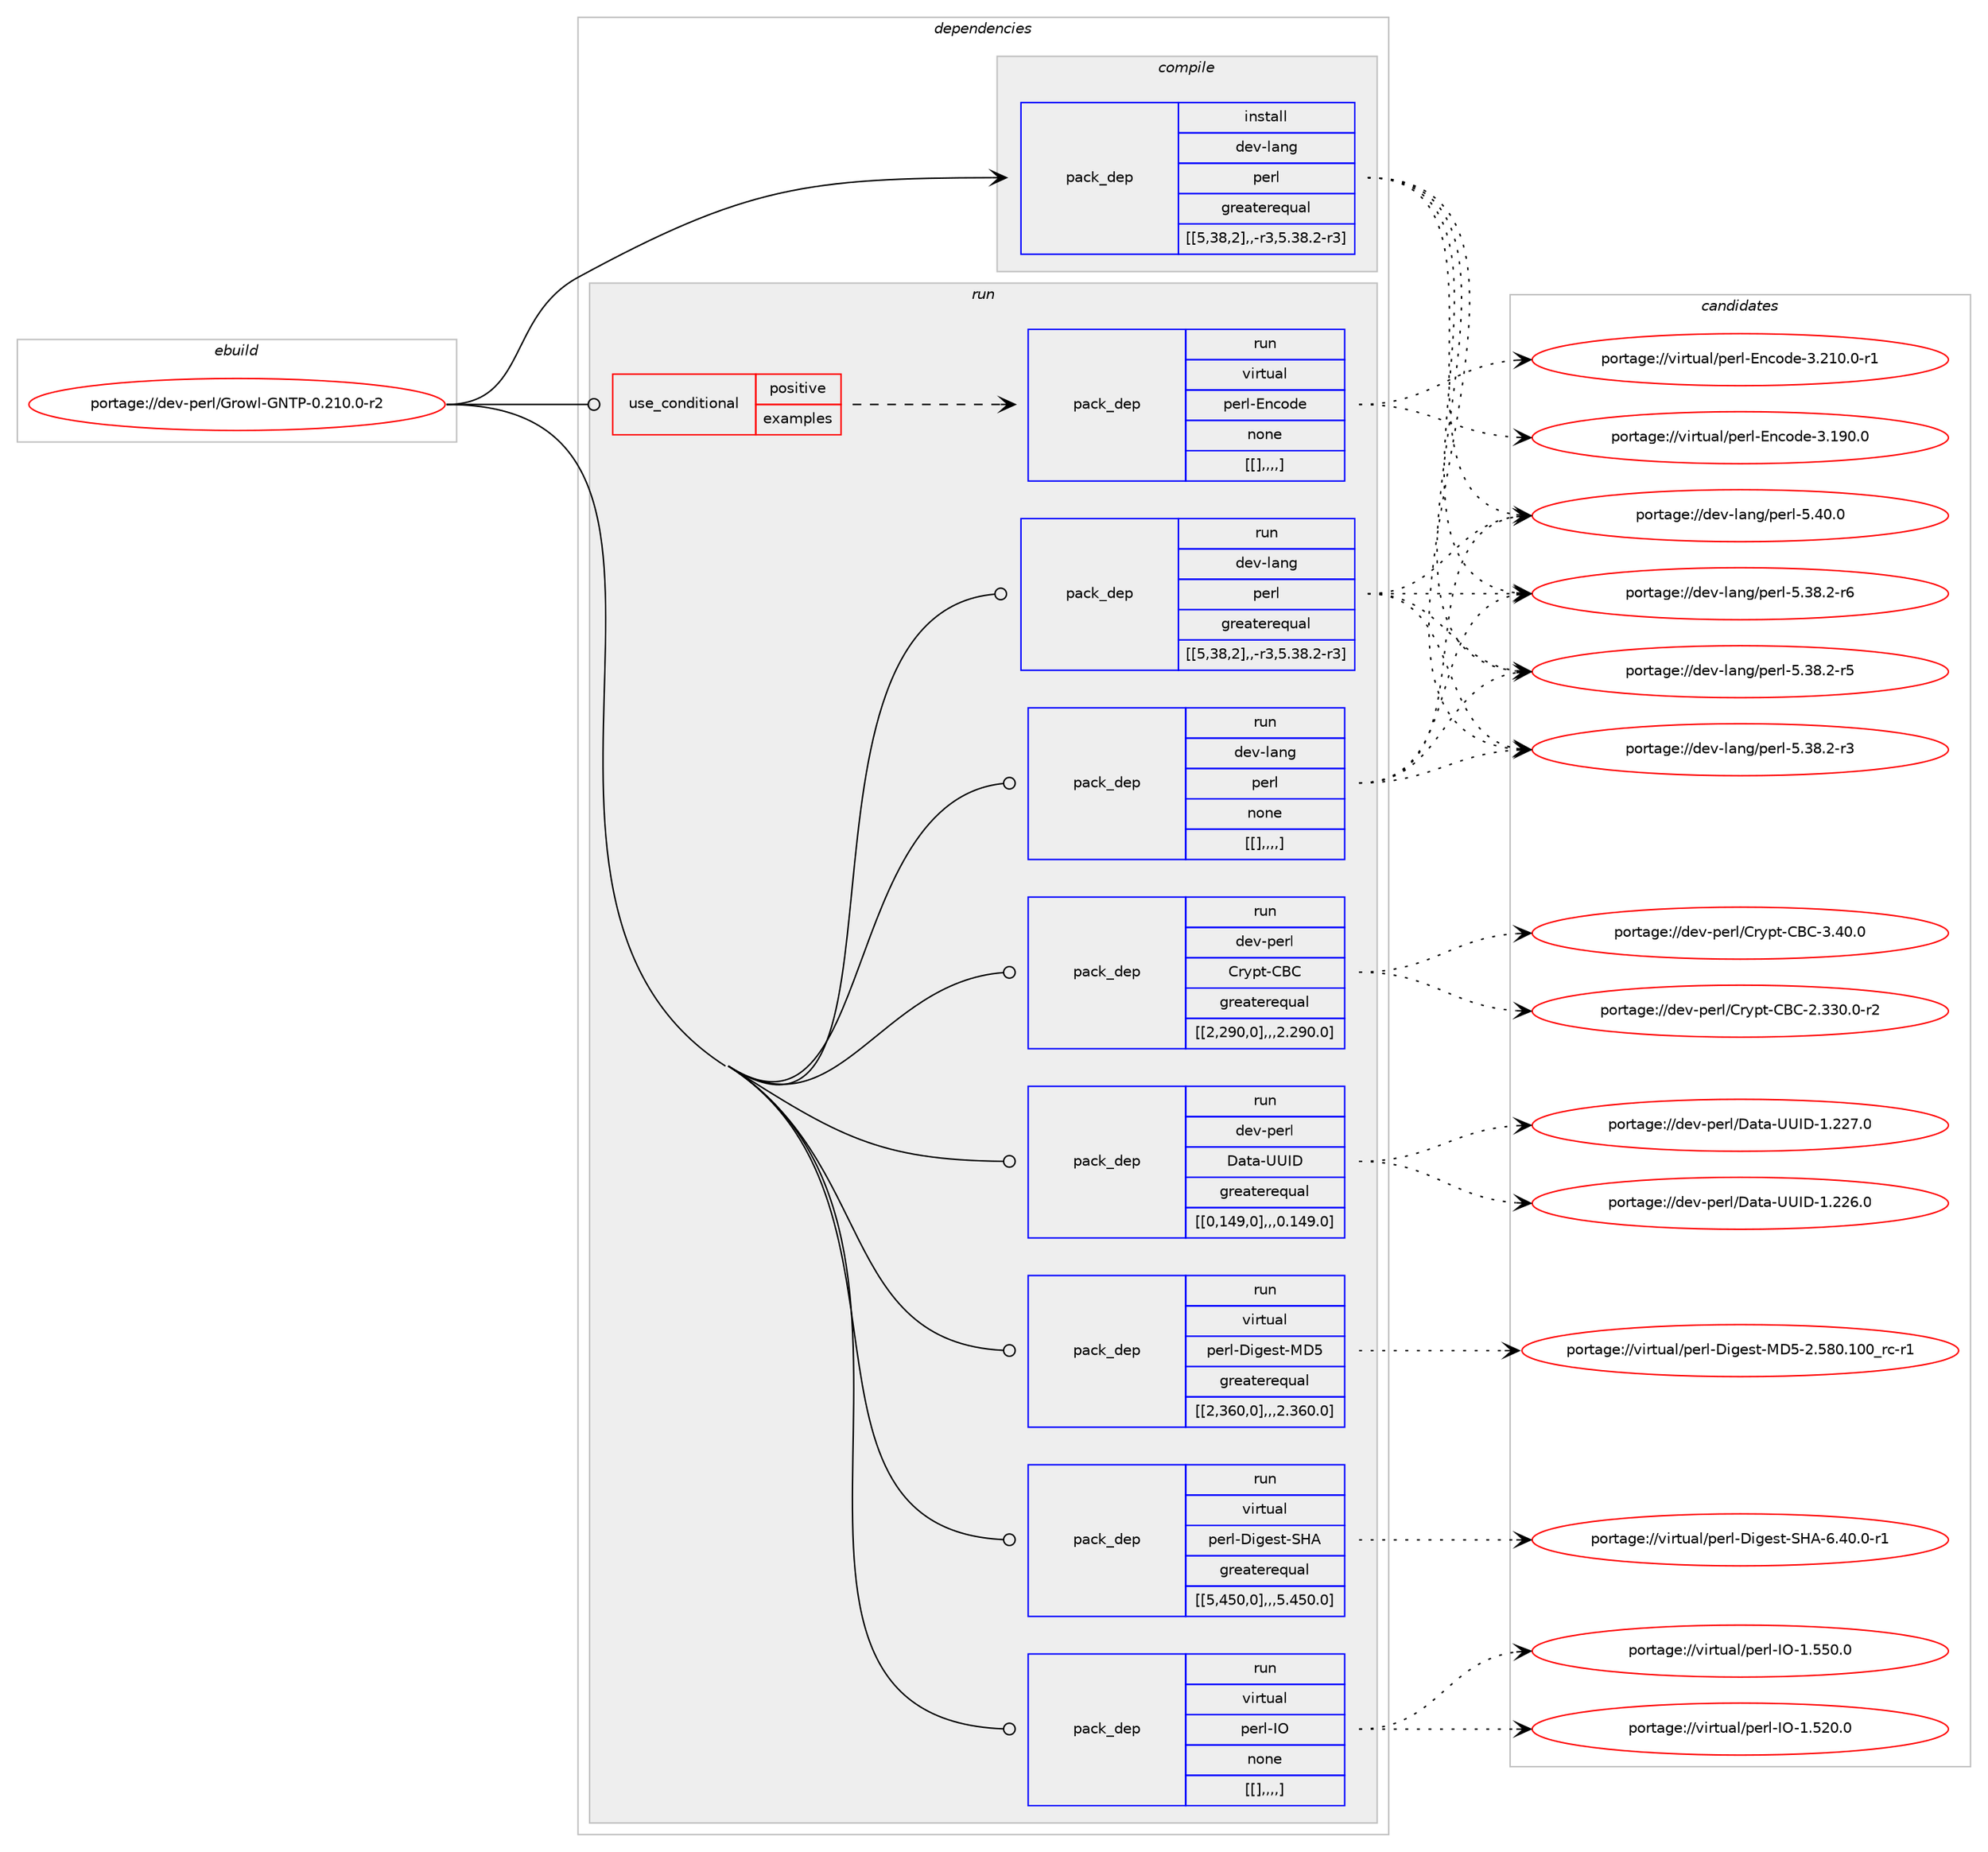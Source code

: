 digraph prolog {

# *************
# Graph options
# *************

newrank=true;
concentrate=true;
compound=true;
graph [rankdir=LR,fontname=Helvetica,fontsize=10,ranksep=1.5];#, ranksep=2.5, nodesep=0.2];
edge  [arrowhead=vee];
node  [fontname=Helvetica,fontsize=10];

# **********
# The ebuild
# **********

subgraph cluster_leftcol {
color=gray;
label=<<i>ebuild</i>>;
id [label="portage://dev-perl/Growl-GNTP-0.210.0-r2", color=red, width=4, href="../dev-perl/Growl-GNTP-0.210.0-r2.svg"];
}

# ****************
# The dependencies
# ****************

subgraph cluster_midcol {
color=gray;
label=<<i>dependencies</i>>;
subgraph cluster_compile {
fillcolor="#eeeeee";
style=filled;
label=<<i>compile</i>>;
subgraph pack100281 {
dependency131867 [label=<<TABLE BORDER="0" CELLBORDER="1" CELLSPACING="0" CELLPADDING="4" WIDTH="220"><TR><TD ROWSPAN="6" CELLPADDING="30">pack_dep</TD></TR><TR><TD WIDTH="110">install</TD></TR><TR><TD>dev-lang</TD></TR><TR><TD>perl</TD></TR><TR><TD>greaterequal</TD></TR><TR><TD>[[5,38,2],,-r3,5.38.2-r3]</TD></TR></TABLE>>, shape=none, color=blue];
}
id:e -> dependency131867:w [weight=20,style="solid",arrowhead="vee"];
}
subgraph cluster_compileandrun {
fillcolor="#eeeeee";
style=filled;
label=<<i>compile and run</i>>;
}
subgraph cluster_run {
fillcolor="#eeeeee";
style=filled;
label=<<i>run</i>>;
subgraph cond30410 {
dependency131868 [label=<<TABLE BORDER="0" CELLBORDER="1" CELLSPACING="0" CELLPADDING="4"><TR><TD ROWSPAN="3" CELLPADDING="10">use_conditional</TD></TR><TR><TD>positive</TD></TR><TR><TD>examples</TD></TR></TABLE>>, shape=none, color=red];
subgraph pack100282 {
dependency131869 [label=<<TABLE BORDER="0" CELLBORDER="1" CELLSPACING="0" CELLPADDING="4" WIDTH="220"><TR><TD ROWSPAN="6" CELLPADDING="30">pack_dep</TD></TR><TR><TD WIDTH="110">run</TD></TR><TR><TD>virtual</TD></TR><TR><TD>perl-Encode</TD></TR><TR><TD>none</TD></TR><TR><TD>[[],,,,]</TD></TR></TABLE>>, shape=none, color=blue];
}
dependency131868:e -> dependency131869:w [weight=20,style="dashed",arrowhead="vee"];
}
id:e -> dependency131868:w [weight=20,style="solid",arrowhead="odot"];
subgraph pack100283 {
dependency131870 [label=<<TABLE BORDER="0" CELLBORDER="1" CELLSPACING="0" CELLPADDING="4" WIDTH="220"><TR><TD ROWSPAN="6" CELLPADDING="30">pack_dep</TD></TR><TR><TD WIDTH="110">run</TD></TR><TR><TD>dev-lang</TD></TR><TR><TD>perl</TD></TR><TR><TD>greaterequal</TD></TR><TR><TD>[[5,38,2],,-r3,5.38.2-r3]</TD></TR></TABLE>>, shape=none, color=blue];
}
id:e -> dependency131870:w [weight=20,style="solid",arrowhead="odot"];
subgraph pack100284 {
dependency131871 [label=<<TABLE BORDER="0" CELLBORDER="1" CELLSPACING="0" CELLPADDING="4" WIDTH="220"><TR><TD ROWSPAN="6" CELLPADDING="30">pack_dep</TD></TR><TR><TD WIDTH="110">run</TD></TR><TR><TD>dev-lang</TD></TR><TR><TD>perl</TD></TR><TR><TD>none</TD></TR><TR><TD>[[],,,,]</TD></TR></TABLE>>, shape=none, color=blue];
}
id:e -> dependency131871:w [weight=20,style="solid",arrowhead="odot"];
subgraph pack100285 {
dependency131872 [label=<<TABLE BORDER="0" CELLBORDER="1" CELLSPACING="0" CELLPADDING="4" WIDTH="220"><TR><TD ROWSPAN="6" CELLPADDING="30">pack_dep</TD></TR><TR><TD WIDTH="110">run</TD></TR><TR><TD>dev-perl</TD></TR><TR><TD>Crypt-CBC</TD></TR><TR><TD>greaterequal</TD></TR><TR><TD>[[2,290,0],,,2.290.0]</TD></TR></TABLE>>, shape=none, color=blue];
}
id:e -> dependency131872:w [weight=20,style="solid",arrowhead="odot"];
subgraph pack100286 {
dependency131873 [label=<<TABLE BORDER="0" CELLBORDER="1" CELLSPACING="0" CELLPADDING="4" WIDTH="220"><TR><TD ROWSPAN="6" CELLPADDING="30">pack_dep</TD></TR><TR><TD WIDTH="110">run</TD></TR><TR><TD>dev-perl</TD></TR><TR><TD>Data-UUID</TD></TR><TR><TD>greaterequal</TD></TR><TR><TD>[[0,149,0],,,0.149.0]</TD></TR></TABLE>>, shape=none, color=blue];
}
id:e -> dependency131873:w [weight=20,style="solid",arrowhead="odot"];
subgraph pack100287 {
dependency131874 [label=<<TABLE BORDER="0" CELLBORDER="1" CELLSPACING="0" CELLPADDING="4" WIDTH="220"><TR><TD ROWSPAN="6" CELLPADDING="30">pack_dep</TD></TR><TR><TD WIDTH="110">run</TD></TR><TR><TD>virtual</TD></TR><TR><TD>perl-Digest-MD5</TD></TR><TR><TD>greaterequal</TD></TR><TR><TD>[[2,360,0],,,2.360.0]</TD></TR></TABLE>>, shape=none, color=blue];
}
id:e -> dependency131874:w [weight=20,style="solid",arrowhead="odot"];
subgraph pack100288 {
dependency131875 [label=<<TABLE BORDER="0" CELLBORDER="1" CELLSPACING="0" CELLPADDING="4" WIDTH="220"><TR><TD ROWSPAN="6" CELLPADDING="30">pack_dep</TD></TR><TR><TD WIDTH="110">run</TD></TR><TR><TD>virtual</TD></TR><TR><TD>perl-Digest-SHA</TD></TR><TR><TD>greaterequal</TD></TR><TR><TD>[[5,450,0],,,5.450.0]</TD></TR></TABLE>>, shape=none, color=blue];
}
id:e -> dependency131875:w [weight=20,style="solid",arrowhead="odot"];
subgraph pack100289 {
dependency131876 [label=<<TABLE BORDER="0" CELLBORDER="1" CELLSPACING="0" CELLPADDING="4" WIDTH="220"><TR><TD ROWSPAN="6" CELLPADDING="30">pack_dep</TD></TR><TR><TD WIDTH="110">run</TD></TR><TR><TD>virtual</TD></TR><TR><TD>perl-IO</TD></TR><TR><TD>none</TD></TR><TR><TD>[[],,,,]</TD></TR></TABLE>>, shape=none, color=blue];
}
id:e -> dependency131876:w [weight=20,style="solid",arrowhead="odot"];
}
}

# **************
# The candidates
# **************

subgraph cluster_choices {
rank=same;
color=gray;
label=<<i>candidates</i>>;

subgraph choice100281 {
color=black;
nodesep=1;
choice10010111845108971101034711210111410845534652484648 [label="portage://dev-lang/perl-5.40.0", color=red, width=4,href="../dev-lang/perl-5.40.0.svg"];
choice100101118451089711010347112101114108455346515646504511454 [label="portage://dev-lang/perl-5.38.2-r6", color=red, width=4,href="../dev-lang/perl-5.38.2-r6.svg"];
choice100101118451089711010347112101114108455346515646504511453 [label="portage://dev-lang/perl-5.38.2-r5", color=red, width=4,href="../dev-lang/perl-5.38.2-r5.svg"];
choice100101118451089711010347112101114108455346515646504511451 [label="portage://dev-lang/perl-5.38.2-r3", color=red, width=4,href="../dev-lang/perl-5.38.2-r3.svg"];
dependency131867:e -> choice10010111845108971101034711210111410845534652484648:w [style=dotted,weight="100"];
dependency131867:e -> choice100101118451089711010347112101114108455346515646504511454:w [style=dotted,weight="100"];
dependency131867:e -> choice100101118451089711010347112101114108455346515646504511453:w [style=dotted,weight="100"];
dependency131867:e -> choice100101118451089711010347112101114108455346515646504511451:w [style=dotted,weight="100"];
}
subgraph choice100282 {
color=black;
nodesep=1;
choice118105114116117971084711210111410845691109911110010145514650494846484511449 [label="portage://virtual/perl-Encode-3.210.0-r1", color=red, width=4,href="../virtual/perl-Encode-3.210.0-r1.svg"];
choice11810511411611797108471121011141084569110991111001014551464957484648 [label="portage://virtual/perl-Encode-3.190.0", color=red, width=4,href="../virtual/perl-Encode-3.190.0.svg"];
dependency131869:e -> choice118105114116117971084711210111410845691109911110010145514650494846484511449:w [style=dotted,weight="100"];
dependency131869:e -> choice11810511411611797108471121011141084569110991111001014551464957484648:w [style=dotted,weight="100"];
}
subgraph choice100283 {
color=black;
nodesep=1;
choice10010111845108971101034711210111410845534652484648 [label="portage://dev-lang/perl-5.40.0", color=red, width=4,href="../dev-lang/perl-5.40.0.svg"];
choice100101118451089711010347112101114108455346515646504511454 [label="portage://dev-lang/perl-5.38.2-r6", color=red, width=4,href="../dev-lang/perl-5.38.2-r6.svg"];
choice100101118451089711010347112101114108455346515646504511453 [label="portage://dev-lang/perl-5.38.2-r5", color=red, width=4,href="../dev-lang/perl-5.38.2-r5.svg"];
choice100101118451089711010347112101114108455346515646504511451 [label="portage://dev-lang/perl-5.38.2-r3", color=red, width=4,href="../dev-lang/perl-5.38.2-r3.svg"];
dependency131870:e -> choice10010111845108971101034711210111410845534652484648:w [style=dotted,weight="100"];
dependency131870:e -> choice100101118451089711010347112101114108455346515646504511454:w [style=dotted,weight="100"];
dependency131870:e -> choice100101118451089711010347112101114108455346515646504511453:w [style=dotted,weight="100"];
dependency131870:e -> choice100101118451089711010347112101114108455346515646504511451:w [style=dotted,weight="100"];
}
subgraph choice100284 {
color=black;
nodesep=1;
choice10010111845108971101034711210111410845534652484648 [label="portage://dev-lang/perl-5.40.0", color=red, width=4,href="../dev-lang/perl-5.40.0.svg"];
choice100101118451089711010347112101114108455346515646504511454 [label="portage://dev-lang/perl-5.38.2-r6", color=red, width=4,href="../dev-lang/perl-5.38.2-r6.svg"];
choice100101118451089711010347112101114108455346515646504511453 [label="portage://dev-lang/perl-5.38.2-r5", color=red, width=4,href="../dev-lang/perl-5.38.2-r5.svg"];
choice100101118451089711010347112101114108455346515646504511451 [label="portage://dev-lang/perl-5.38.2-r3", color=red, width=4,href="../dev-lang/perl-5.38.2-r3.svg"];
dependency131871:e -> choice10010111845108971101034711210111410845534652484648:w [style=dotted,weight="100"];
dependency131871:e -> choice100101118451089711010347112101114108455346515646504511454:w [style=dotted,weight="100"];
dependency131871:e -> choice100101118451089711010347112101114108455346515646504511453:w [style=dotted,weight="100"];
dependency131871:e -> choice100101118451089711010347112101114108455346515646504511451:w [style=dotted,weight="100"];
}
subgraph choice100285 {
color=black;
nodesep=1;
choice1001011184511210111410847671141211121164567666745514652484648 [label="portage://dev-perl/Crypt-CBC-3.40.0", color=red, width=4,href="../dev-perl/Crypt-CBC-3.40.0.svg"];
choice1001011184511210111410847671141211121164567666745504651514846484511450 [label="portage://dev-perl/Crypt-CBC-2.330.0-r2", color=red, width=4,href="../dev-perl/Crypt-CBC-2.330.0-r2.svg"];
dependency131872:e -> choice1001011184511210111410847671141211121164567666745514652484648:w [style=dotted,weight="100"];
dependency131872:e -> choice1001011184511210111410847671141211121164567666745504651514846484511450:w [style=dotted,weight="100"];
}
subgraph choice100286 {
color=black;
nodesep=1;
choice100101118451121011141084768971169745858573684549465050554648 [label="portage://dev-perl/Data-UUID-1.227.0", color=red, width=4,href="../dev-perl/Data-UUID-1.227.0.svg"];
choice100101118451121011141084768971169745858573684549465050544648 [label="portage://dev-perl/Data-UUID-1.226.0", color=red, width=4,href="../dev-perl/Data-UUID-1.226.0.svg"];
dependency131873:e -> choice100101118451121011141084768971169745858573684549465050554648:w [style=dotted,weight="100"];
dependency131873:e -> choice100101118451121011141084768971169745858573684549465050544648:w [style=dotted,weight="100"];
}
subgraph choice100287 {
color=black;
nodesep=1;
choice11810511411611797108471121011141084568105103101115116457768534550465356484649484895114994511449 [label="portage://virtual/perl-Digest-MD5-2.580.100_rc-r1", color=red, width=4,href="../virtual/perl-Digest-MD5-2.580.100_rc-r1.svg"];
dependency131874:e -> choice11810511411611797108471121011141084568105103101115116457768534550465356484649484895114994511449:w [style=dotted,weight="100"];
}
subgraph choice100288 {
color=black;
nodesep=1;
choice1181051141161179710847112101114108456810510310111511645837265455446524846484511449 [label="portage://virtual/perl-Digest-SHA-6.40.0-r1", color=red, width=4,href="../virtual/perl-Digest-SHA-6.40.0-r1.svg"];
dependency131875:e -> choice1181051141161179710847112101114108456810510310111511645837265455446524846484511449:w [style=dotted,weight="100"];
}
subgraph choice100289 {
color=black;
nodesep=1;
choice11810511411611797108471121011141084573794549465353484648 [label="portage://virtual/perl-IO-1.550.0", color=red, width=4,href="../virtual/perl-IO-1.550.0.svg"];
choice11810511411611797108471121011141084573794549465350484648 [label="portage://virtual/perl-IO-1.520.0", color=red, width=4,href="../virtual/perl-IO-1.520.0.svg"];
dependency131876:e -> choice11810511411611797108471121011141084573794549465353484648:w [style=dotted,weight="100"];
dependency131876:e -> choice11810511411611797108471121011141084573794549465350484648:w [style=dotted,weight="100"];
}
}

}
